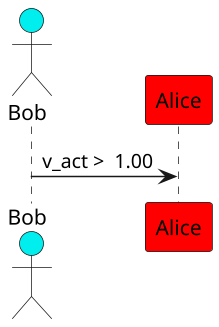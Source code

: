 {
  "sha1": "tf2c42k1zaqhtqqqwx7gv8skyhwg9sf",
  "insertion": {
    "when": "2024-06-04T17:28:46.131Z",
    "user": "plantuml@gmail.com"
  }
}
@startuml

scale 1.5
actor Bob #00EEEE
participant Alice #Red

Bob -> Alice: v_act >  1.00

@enduml
